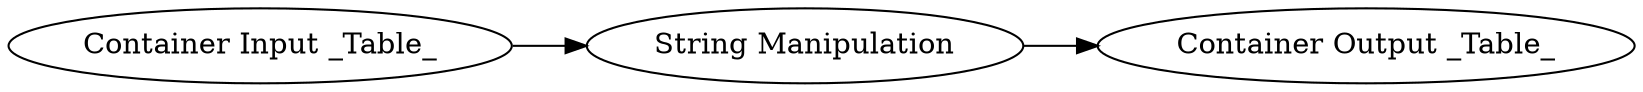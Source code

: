 digraph {
	1 -> 3
	3 -> 2
	1 [label="Container Input _Table_"]
	3 [label="String Manipulation"]
	2 [label="Container Output _Table_"]
	rankdir=LR
}
